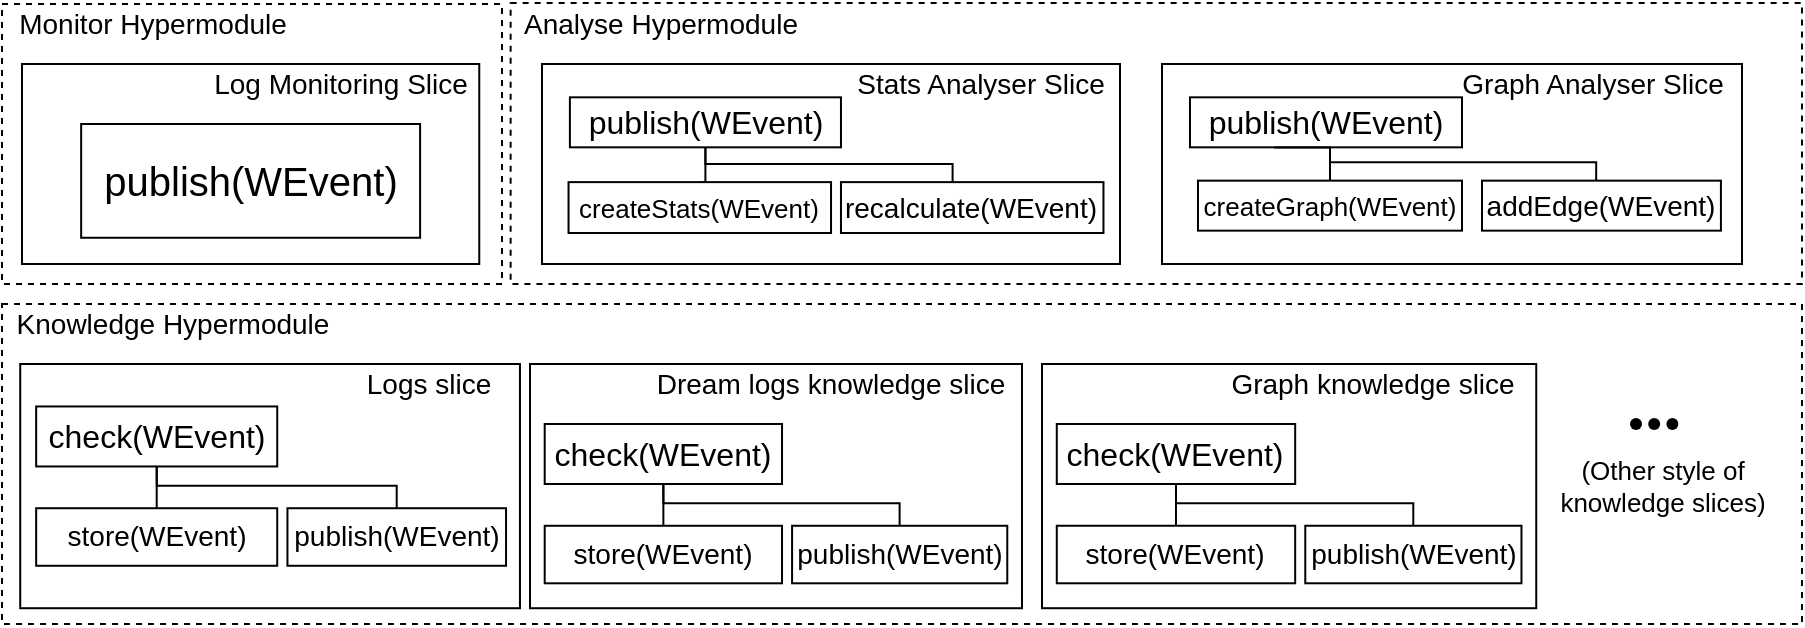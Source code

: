 <mxfile version="19.0.0" type="device"><diagram id="u3jmG3L2Zow2hPFyAvqH" name="Page-1"><mxGraphModel dx="1251" dy="683" grid="1" gridSize="10" guides="1" tooltips="1" connect="1" arrows="1" fold="1" page="1" pageScale="1" pageWidth="827" pageHeight="1169" math="0" shadow="0"><root><mxCell id="0"/><mxCell id="1" parent="0"/><mxCell id="MW6Msrf27t1hry-RuACx-64" value="" style="whiteSpace=wrap;html=1;dashed=1;" parent="1" vertex="1"><mxGeometry x="30" y="20" width="250" height="140" as="geometry"/></mxCell><mxCell id="DMwqtg7DDeFONVRL-UXq-2" value="&lt;font style=&quot;font-size: 14px;&quot;&gt;Monitor Hypermodule&lt;/font&gt;" style="text;html=1;align=center;verticalAlign=middle;resizable=0;points=[];autosize=1;strokeColor=none;fillColor=none;" parent="1" vertex="1"><mxGeometry x="29.995" y="19.996" width="150" height="20" as="geometry"/></mxCell><mxCell id="MW6Msrf27t1hry-RuACx-59" value="" style="whiteSpace=wrap;html=1;dashed=1;" parent="1" vertex="1"><mxGeometry x="284.31" y="19.47" width="645.69" height="140.53" as="geometry"/></mxCell><mxCell id="DMwqtg7DDeFONVRL-UXq-4" value="&lt;font style=&quot;font-size: 14px;&quot;&gt;Analyse Hypermodule&lt;/font&gt;" style="text;html=1;align=center;verticalAlign=middle;resizable=0;points=[];autosize=1;strokeColor=none;fillColor=none;" parent="1" vertex="1"><mxGeometry x="284.311" y="20" width="150" height="20" as="geometry"/></mxCell><mxCell id="MW6Msrf27t1hry-RuACx-67" value="" style="group" parent="1" vertex="1" connectable="0"><mxGeometry x="40" y="50" width="228.63" height="100" as="geometry"/></mxCell><mxCell id="DMwqtg7DDeFONVRL-UXq-1" value="" style="rounded=0;whiteSpace=wrap;html=1;" parent="MW6Msrf27t1hry-RuACx-67" vertex="1"><mxGeometry width="228.63" height="100" as="geometry"/></mxCell><mxCell id="DMwqtg7DDeFONVRL-UXq-52" value="&lt;font style=&quot;font-size: 20px;&quot;&gt;publish(WEvent)&lt;/font&gt;" style="whiteSpace=wrap;html=1;" parent="MW6Msrf27t1hry-RuACx-67" vertex="1"><mxGeometry x="29.58" y="30.0" width="169.47" height="56.88" as="geometry"/></mxCell><mxCell id="MW6Msrf27t1hry-RuACx-65" value="&lt;font style=&quot;font-size: 14px;&quot;&gt;Log Monitoring Slice&lt;/font&gt;" style="text;html=1;align=center;verticalAlign=middle;resizable=0;points=[];autosize=1;strokeColor=none;fillColor=none;" parent="MW6Msrf27t1hry-RuACx-67" vertex="1"><mxGeometry x="88.63" width="140" height="20" as="geometry"/></mxCell><mxCell id="MW6Msrf27t1hry-RuACx-68" value="" style="group" parent="1" vertex="1" connectable="0"><mxGeometry x="300" y="50" width="289" height="100" as="geometry"/></mxCell><mxCell id="DMwqtg7DDeFONVRL-UXq-3" value="" style="rounded=0;whiteSpace=wrap;html=1;" parent="MW6Msrf27t1hry-RuACx-68" vertex="1"><mxGeometry width="289" height="100" as="geometry"/></mxCell><mxCell id="DMwqtg7DDeFONVRL-UXq-5" value="&lt;font style=&quot;font-size: 14px;&quot;&gt;Stats Analyser Slice&lt;/font&gt;" style="text;html=1;align=center;verticalAlign=middle;resizable=0;points=[];autosize=1;strokeColor=none;fillColor=none;" parent="MW6Msrf27t1hry-RuACx-68" vertex="1"><mxGeometry x="149.483" width="140" height="20" as="geometry"/></mxCell><mxCell id="DMwqtg7DDeFONVRL-UXq-40" value="&lt;span style=&quot;font-size: 16px;&quot;&gt;publish(WEvent)&lt;/span&gt;" style="whiteSpace=wrap;html=1;" parent="MW6Msrf27t1hry-RuACx-68" vertex="1"><mxGeometry x="13.952" y="16.667" width="135.531" height="25" as="geometry"/></mxCell><mxCell id="MW6Msrf27t1hry-RuACx-75" style="edgeStyle=orthogonalEdgeStyle;rounded=0;orthogonalLoop=1;jettySize=auto;html=1;exitX=0.5;exitY=0;exitDx=0;exitDy=0;entryX=0.5;entryY=1;entryDx=0;entryDy=0;fontSize=14;endArrow=none;endFill=0;" parent="MW6Msrf27t1hry-RuACx-68" source="DMwqtg7DDeFONVRL-UXq-42" target="DMwqtg7DDeFONVRL-UXq-40" edge="1"><mxGeometry relative="1" as="geometry"/></mxCell><mxCell id="DMwqtg7DDeFONVRL-UXq-42" value="&lt;font style=&quot;font-size: 13px;&quot;&gt;createStats(WEvent)&lt;/font&gt;" style="whiteSpace=wrap;html=1;" parent="MW6Msrf27t1hry-RuACx-68" vertex="1"><mxGeometry x="13.264" y="59.067" width="131.256" height="25.442" as="geometry"/></mxCell><mxCell id="MW6Msrf27t1hry-RuACx-76" style="edgeStyle=orthogonalEdgeStyle;rounded=0;orthogonalLoop=1;jettySize=auto;html=1;entryX=0.5;entryY=1;entryDx=0;entryDy=0;fontSize=14;endArrow=none;endFill=0;" parent="MW6Msrf27t1hry-RuACx-68" source="DMwqtg7DDeFONVRL-UXq-46" target="DMwqtg7DDeFONVRL-UXq-40" edge="1"><mxGeometry relative="1" as="geometry"><Array as="points"><mxPoint x="205.29" y="50"/><mxPoint x="81.717" y="50"/></Array></mxGeometry></mxCell><mxCell id="DMwqtg7DDeFONVRL-UXq-46" value="&lt;font style=&quot;font-size: 14px;&quot;&gt;recalculate(WEvent)&lt;/font&gt;" style="whiteSpace=wrap;html=1;" parent="MW6Msrf27t1hry-RuACx-68" vertex="1"><mxGeometry x="149.483" y="59.067" width="131.256" height="25.442" as="geometry"/></mxCell><mxCell id="JTVhWLx55vDw8HjJBDBG-2" value="" style="group" vertex="1" connectable="0" parent="1"><mxGeometry x="610" y="50" width="290" height="100" as="geometry"/></mxCell><mxCell id="DMwqtg7DDeFONVRL-UXq-6" value="" style="rounded=0;whiteSpace=wrap;html=1;" parent="JTVhWLx55vDw8HjJBDBG-2" vertex="1"><mxGeometry width="290.0" height="100" as="geometry"/></mxCell><mxCell id="DMwqtg7DDeFONVRL-UXq-7" value="&lt;font style=&quot;font-size: 14px;&quot;&gt;Graph Analyser Slice&lt;/font&gt;" style="text;html=1;align=center;verticalAlign=middle;resizable=0;points=[];autosize=1;strokeColor=none;fillColor=none;" parent="JTVhWLx55vDw8HjJBDBG-2" vertex="1"><mxGeometry x="139.999" y="-0.003" width="150" height="20" as="geometry"/></mxCell><mxCell id="DMwqtg7DDeFONVRL-UXq-41" value="&lt;span style=&quot;font-size: 16px;&quot;&gt;publish(WEvent)&lt;/span&gt;" style="whiteSpace=wrap;html=1;" parent="JTVhWLx55vDw8HjJBDBG-2" vertex="1"><mxGeometry x="13.99" y="16.665" width="136.01" height="25.002" as="geometry"/></mxCell><mxCell id="DMwqtg7DDeFONVRL-UXq-44" style="edgeStyle=orthogonalEdgeStyle;rounded=0;orthogonalLoop=1;jettySize=auto;html=1;entryX=0.5;entryY=0;entryDx=0;entryDy=0;fontSize=11;endArrow=none;endFill=0;" parent="JTVhWLx55vDw8HjJBDBG-2" target="DMwqtg7DDeFONVRL-UXq-45" edge="1"><mxGeometry relative="1" as="geometry"><mxPoint x="55.992" y="41.764" as="sourcePoint"/></mxGeometry></mxCell><mxCell id="DMwqtg7DDeFONVRL-UXq-45" value="&lt;font style=&quot;font-size: 13px;&quot;&gt;createGraph(WEvent)&lt;/font&gt;" style="whiteSpace=wrap;html=1;" parent="JTVhWLx55vDw8HjJBDBG-2" vertex="1"><mxGeometry x="17.99" y="58.324" width="132.01" height="25.002" as="geometry"/></mxCell><mxCell id="DMwqtg7DDeFONVRL-UXq-48" value="&lt;font style=&quot;font-size: 14px;&quot;&gt;addEdge(WEvent)&lt;/font&gt;" style="whiteSpace=wrap;html=1;" parent="JTVhWLx55vDw8HjJBDBG-2" vertex="1"><mxGeometry x="160.0" y="58.324" width="119.46" height="25.002" as="geometry"/></mxCell><mxCell id="MW6Msrf27t1hry-RuACx-78" style="edgeStyle=orthogonalEdgeStyle;rounded=0;orthogonalLoop=1;jettySize=auto;html=1;fontSize=14;endArrow=none;endFill=0;entryX=0.499;entryY=1.05;entryDx=0;entryDy=0;entryPerimeter=0;" parent="JTVhWLx55vDw8HjJBDBG-2" edge="1"><mxGeometry relative="1" as="geometry"><mxPoint x="83.999" y="42.917" as="targetPoint"/><mxPoint x="217.085" y="58.324" as="sourcePoint"/><Array as="points"><mxPoint x="217.132" y="49.134"/><mxPoint x="84.133" y="49.134"/></Array></mxGeometry></mxCell><mxCell id="MW6Msrf27t1hry-RuACx-2" value="" style="whiteSpace=wrap;html=1;dashed=1;" parent="1" vertex="1"><mxGeometry x="30" y="170" width="900" height="160" as="geometry"/></mxCell><mxCell id="DMwqtg7DDeFONVRL-UXq-11" value="&lt;font style=&quot;font-size: 14px;&quot;&gt;Knowledge Hypermodule&lt;/font&gt;" style="text;html=1;align=center;verticalAlign=middle;resizable=0;points=[];autosize=1;strokeColor=none;fillColor=none;" parent="1" vertex="1"><mxGeometry x="29.999" y="170" width="170" height="20" as="geometry"/></mxCell><mxCell id="MW6Msrf27t1hry-RuACx-81" style="edgeStyle=orthogonalEdgeStyle;rounded=0;orthogonalLoop=1;jettySize=auto;html=1;exitX=0.5;exitY=0;exitDx=0;exitDy=0;fontSize=13;endArrow=none;endFill=0;" parent="1" source="DMwqtg7DDeFONVRL-UXq-23" edge="1"><mxGeometry relative="1" as="geometry"><mxPoint x="101.915" y="250" as="targetPoint"/></mxGeometry></mxCell><mxCell id="MW6Msrf27t1hry-RuACx-91" value="" style="group" parent="1" vertex="1" connectable="0"><mxGeometry x="39.11" y="200" width="250.89" height="122.11" as="geometry"/></mxCell><mxCell id="DMwqtg7DDeFONVRL-UXq-10" value="" style="rounded=0;whiteSpace=wrap;html=1;" parent="MW6Msrf27t1hry-RuACx-91" vertex="1"><mxGeometry width="249.867" height="122.11" as="geometry"/></mxCell><mxCell id="DMwqtg7DDeFONVRL-UXq-13" value="&lt;font style=&quot;font-size: 14px;&quot;&gt;Logs slice&lt;/font&gt;" style="text;html=1;align=center;verticalAlign=middle;resizable=0;points=[];autosize=1;strokeColor=none;fillColor=none;" parent="MW6Msrf27t1hry-RuACx-91" vertex="1"><mxGeometry x="163.425" width="80" height="20" as="geometry"/></mxCell><mxCell id="DMwqtg7DDeFONVRL-UXq-20" value="&lt;font style=&quot;font-size: 16px;&quot;&gt;check(WEvent)&lt;/font&gt;" style="whiteSpace=wrap;html=1;" parent="MW6Msrf27t1hry-RuACx-91" vertex="1"><mxGeometry x="7.977" y="21.231" width="120.529" height="30.001" as="geometry"/></mxCell><mxCell id="MW6Msrf27t1hry-RuACx-92" style="edgeStyle=orthogonalEdgeStyle;rounded=0;orthogonalLoop=1;jettySize=auto;html=1;exitX=0.5;exitY=0;exitDx=0;exitDy=0;entryX=0.5;entryY=1;entryDx=0;entryDy=0;fontSize=13;endArrow=none;endFill=0;" parent="MW6Msrf27t1hry-RuACx-91" source="DMwqtg7DDeFONVRL-UXq-23" target="DMwqtg7DDeFONVRL-UXq-20" edge="1"><mxGeometry relative="1" as="geometry"/></mxCell><mxCell id="DMwqtg7DDeFONVRL-UXq-23" value="&lt;font style=&quot;font-size: 14px;&quot;&gt;store(WEvent)&lt;/font&gt;" style="whiteSpace=wrap;html=1;" parent="MW6Msrf27t1hry-RuACx-91" vertex="1"><mxGeometry x="7.977" y="72.113" width="120.529" height="28.771" as="geometry"/></mxCell><mxCell id="MW6Msrf27t1hry-RuACx-80" style="edgeStyle=orthogonalEdgeStyle;rounded=0;orthogonalLoop=1;jettySize=auto;html=1;entryX=0.5;entryY=1;entryDx=0;entryDy=0;fontSize=13;endArrow=none;endFill=0;" parent="MW6Msrf27t1hry-RuACx-91" source="DMwqtg7DDeFONVRL-UXq-25" target="DMwqtg7DDeFONVRL-UXq-20" edge="1"><mxGeometry relative="1" as="geometry"><Array as="points"><mxPoint x="188.77" y="60.882"/><mxPoint x="68.242" y="60.882"/></Array></mxGeometry></mxCell><mxCell id="DMwqtg7DDeFONVRL-UXq-25" value="&lt;font style=&quot;font-size: 14px;&quot;&gt;publish(WEvent)&lt;/font&gt;" style="whiteSpace=wrap;html=1;" parent="MW6Msrf27t1hry-RuACx-91" vertex="1"><mxGeometry x="133.613" y="72.113" width="109.293" height="28.771" as="geometry"/></mxCell><mxCell id="MW6Msrf27t1hry-RuACx-101" value="(Other style of &lt;br&gt;knowledge slices)" style="text;html=1;align=center;verticalAlign=middle;resizable=0;points=[];autosize=1;strokeColor=none;fillColor=none;fontSize=13;" parent="1" vertex="1"><mxGeometry x="800.001" y="241.05" width="120" height="40" as="geometry"/></mxCell><mxCell id="MW6Msrf27t1hry-RuACx-105" value="" style="group" parent="1" vertex="1" connectable="0"><mxGeometry x="827.001" y="210" width="54.619" height="40" as="geometry"/></mxCell><mxCell id="MW6Msrf27t1hry-RuACx-102" value="" style="shape=waypoint;sketch=0;size=6;pointerEvents=1;points=[];fillColor=none;resizable=0;rotatable=0;perimeter=centerPerimeter;snapToPoint=1;dashed=1;fontSize=13;" parent="MW6Msrf27t1hry-RuACx-105" vertex="1"><mxGeometry width="40" height="40" as="geometry"/></mxCell><mxCell id="MW6Msrf27t1hry-RuACx-103" value="" style="shape=waypoint;sketch=0;size=6;pointerEvents=1;points=[];fillColor=none;resizable=0;rotatable=0;perimeter=centerPerimeter;snapToPoint=1;dashed=1;fontSize=13;" parent="MW6Msrf27t1hry-RuACx-105" vertex="1"><mxGeometry x="9.103" width="40" height="40" as="geometry"/></mxCell><mxCell id="MW6Msrf27t1hry-RuACx-104" value="" style="shape=waypoint;sketch=0;size=6;pointerEvents=1;points=[];fillColor=none;resizable=0;rotatable=0;perimeter=centerPerimeter;snapToPoint=1;dashed=1;fontSize=13;" parent="MW6Msrf27t1hry-RuACx-105" vertex="1"><mxGeometry x="18.206" width="40" height="40" as="geometry"/></mxCell><mxCell id="MW6Msrf27t1hry-RuACx-126" value="" style="group" parent="1" vertex="1" connectable="0"><mxGeometry x="294" y="200" width="246" height="122.11" as="geometry"/></mxCell><mxCell id="MW6Msrf27t1hry-RuACx-109" value="" style="rounded=0;whiteSpace=wrap;html=1;" parent="MW6Msrf27t1hry-RuACx-126" vertex="1"><mxGeometry width="245.999" height="122.11" as="geometry"/></mxCell><mxCell id="MW6Msrf27t1hry-RuACx-110" value="&lt;font style=&quot;font-size: 14px;&quot;&gt;Dream logs knowledge slice&lt;/font&gt;" style="text;html=1;align=center;verticalAlign=middle;resizable=0;points=[];autosize=1;strokeColor=none;fillColor=none;" parent="MW6Msrf27t1hry-RuACx-126" vertex="1"><mxGeometry x="54.933" width="190" height="20" as="geometry"/></mxCell><mxCell id="MW6Msrf27t1hry-RuACx-111" value="&lt;font style=&quot;font-size: 16px;&quot;&gt;check(WEvent)&lt;/font&gt;" style="whiteSpace=wrap;html=1;" parent="MW6Msrf27t1hry-RuACx-126" vertex="1"><mxGeometry x="7.351" y="30.001" width="118.663" height="30.001" as="geometry"/></mxCell><mxCell id="MW6Msrf27t1hry-RuACx-112" style="edgeStyle=orthogonalEdgeStyle;rounded=0;orthogonalLoop=1;jettySize=auto;html=1;exitX=0.5;exitY=0;exitDx=0;exitDy=0;entryX=0.5;entryY=1;entryDx=0;entryDy=0;fontSize=13;endArrow=none;endFill=0;" parent="MW6Msrf27t1hry-RuACx-126" source="MW6Msrf27t1hry-RuACx-113" target="MW6Msrf27t1hry-RuACx-111" edge="1"><mxGeometry relative="1" as="geometry"/></mxCell><mxCell id="MW6Msrf27t1hry-RuACx-113" value="&lt;font style=&quot;font-size: 14px;&quot;&gt;store(WEvent)&lt;/font&gt;" style="whiteSpace=wrap;html=1;" parent="MW6Msrf27t1hry-RuACx-126" vertex="1"><mxGeometry x="7.351" y="80.883" width="118.663" height="28.771" as="geometry"/></mxCell><mxCell id="MW6Msrf27t1hry-RuACx-114" style="edgeStyle=orthogonalEdgeStyle;rounded=0;orthogonalLoop=1;jettySize=auto;html=1;entryX=0.5;entryY=1;entryDx=0;entryDy=0;fontSize=13;endArrow=none;endFill=0;" parent="MW6Msrf27t1hry-RuACx-126" source="MW6Msrf27t1hry-RuACx-115" target="MW6Msrf27t1hry-RuACx-111" edge="1"><mxGeometry relative="1" as="geometry"><Array as="points"><mxPoint x="185.345" y="69.653"/><mxPoint x="66.682" y="69.653"/></Array></mxGeometry></mxCell><mxCell id="MW6Msrf27t1hry-RuACx-115" value="&lt;font style=&quot;font-size: 14px;&quot;&gt;publish(WEvent)&lt;/font&gt;" style="whiteSpace=wrap;html=1;" parent="MW6Msrf27t1hry-RuACx-126" vertex="1"><mxGeometry x="131.042" y="80.883" width="107.601" height="28.771" as="geometry"/></mxCell><mxCell id="JTVhWLx55vDw8HjJBDBG-4" value="" style="group" vertex="1" connectable="0" parent="1"><mxGeometry x="550" y="200" width="250" height="122.1" as="geometry"/></mxCell><mxCell id="MW6Msrf27t1hry-RuACx-119" value="" style="rounded=0;whiteSpace=wrap;html=1;" parent="JTVhWLx55vDw8HjJBDBG-4" vertex="1"><mxGeometry width="247.123" height="122.1" as="geometry"/></mxCell><mxCell id="MW6Msrf27t1hry-RuACx-120" value="&lt;font style=&quot;font-size: 14px;&quot;&gt;Graph knowledge slice&lt;/font&gt;" style="text;html=1;align=center;verticalAlign=middle;resizable=0;points=[];autosize=1;strokeColor=none;fillColor=none;" parent="JTVhWLx55vDw8HjJBDBG-4" vertex="1"><mxGeometry x="85.49" width="160" height="20" as="geometry"/></mxCell><mxCell id="MW6Msrf27t1hry-RuACx-121" value="&lt;font style=&quot;font-size: 16px;&quot;&gt;check(WEvent)&lt;/font&gt;" style="whiteSpace=wrap;html=1;" parent="JTVhWLx55vDw8HjJBDBG-4" vertex="1"><mxGeometry x="7.385" y="29.999" width="119.205" height="29.999" as="geometry"/></mxCell><mxCell id="MW6Msrf27t1hry-RuACx-122" style="edgeStyle=orthogonalEdgeStyle;rounded=0;orthogonalLoop=1;jettySize=auto;html=1;exitX=0.5;exitY=0;exitDx=0;exitDy=0;entryX=0.5;entryY=1;entryDx=0;entryDy=0;fontSize=13;endArrow=none;endFill=0;" parent="JTVhWLx55vDw8HjJBDBG-4" source="MW6Msrf27t1hry-RuACx-123" target="MW6Msrf27t1hry-RuACx-121" edge="1"><mxGeometry relative="1" as="geometry"/></mxCell><mxCell id="MW6Msrf27t1hry-RuACx-123" value="&lt;font style=&quot;font-size: 14px;&quot;&gt;store(WEvent)&lt;/font&gt;" style="whiteSpace=wrap;html=1;" parent="JTVhWLx55vDw8HjJBDBG-4" vertex="1"><mxGeometry x="7.385" y="80.877" width="119.205" height="28.769" as="geometry"/></mxCell><mxCell id="MW6Msrf27t1hry-RuACx-124" style="edgeStyle=orthogonalEdgeStyle;rounded=0;orthogonalLoop=1;jettySize=auto;html=1;entryX=0.5;entryY=1;entryDx=0;entryDy=0;fontSize=13;endArrow=none;endFill=0;" parent="JTVhWLx55vDw8HjJBDBG-4" source="MW6Msrf27t1hry-RuACx-125" target="MW6Msrf27t1hry-RuACx-121" edge="1"><mxGeometry relative="1" as="geometry"><Array as="points"><mxPoint x="186.192" y="69.647"/><mxPoint x="66.987" y="69.647"/></Array></mxGeometry></mxCell><mxCell id="MW6Msrf27t1hry-RuACx-125" value="&lt;font style=&quot;font-size: 14px;&quot;&gt;publish(WEvent)&lt;/font&gt;" style="whiteSpace=wrap;html=1;" parent="JTVhWLx55vDw8HjJBDBG-4" vertex="1"><mxGeometry x="131.641" y="80.877" width="108.093" height="28.769" as="geometry"/></mxCell></root></mxGraphModel></diagram></mxfile>